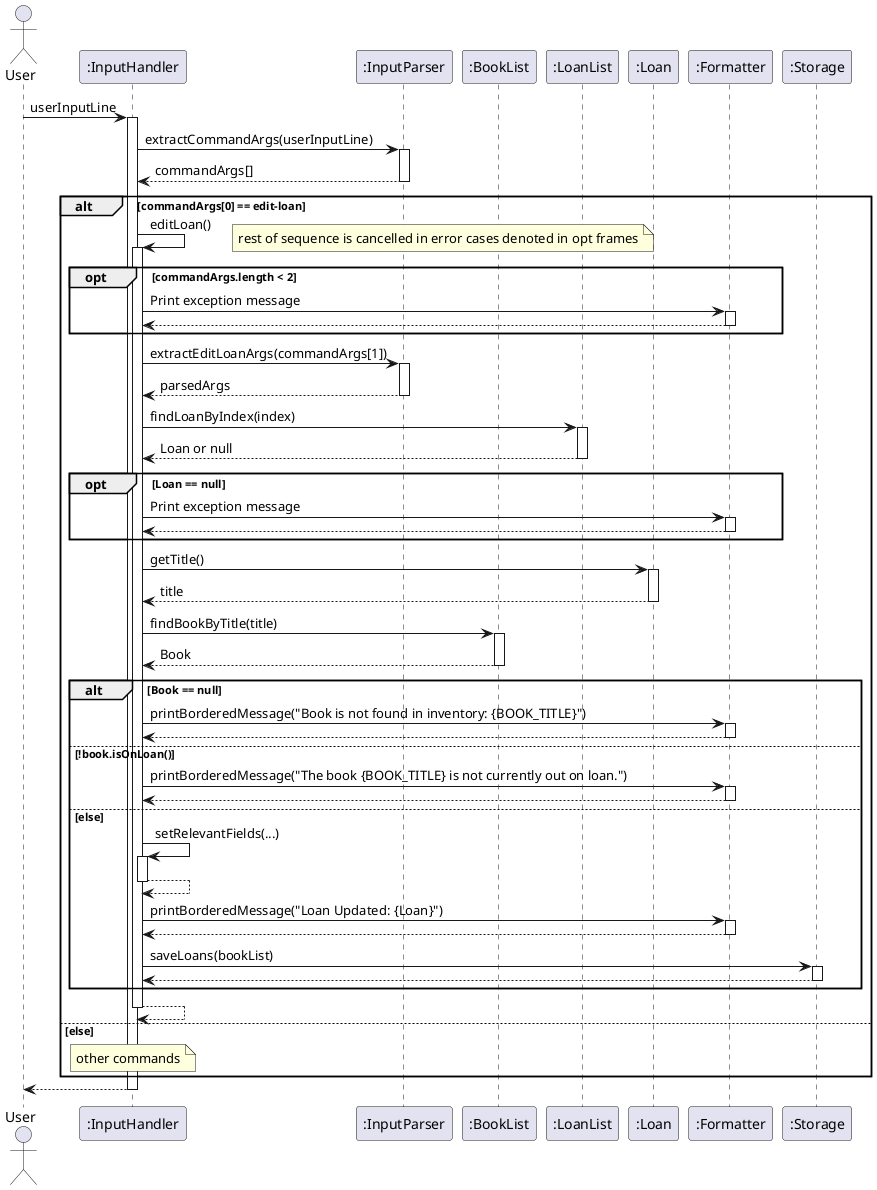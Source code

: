 @startuml
actor User
participant InputHandler as ":InputHandler"
participant InputParser as ":InputParser"
participant BookList as ":BookList"
participant LoanList as ":LoanList"
participant Loan as ":Loan"
participant Formatter as ":Formatter"
participant Storage as ":Storage"

User -> InputHandler: userInputLine
activate InputHandler

InputHandler -> InputParser: extractCommandArgs(userInputLine)
activate InputParser

InputParser --> InputHandler: commandArgs[]
deactivate InputParser

alt commandArgs[0] == edit-loan
    InputHandler -> InputHandler : editLoan()
    activate InputHandler

    opt commandArgs.length < 2
        note right
        rest of sequence is cancelled in error cases denoted in opt frames
        end note
        InputHandler -> Formatter: Print exception message
        activate Formatter
        Formatter --> InputHandler
        deactivate Formatter
    end
    InputHandler -> InputParser: extractEditLoanArgs(commandArgs[1])
    activate InputParser

    InputParser --> InputHandler: parsedArgs
    deactivate InputParser

    InputHandler -> LoanList: findLoanByIndex(index)
    activate LoanList

    LoanList --> InputHandler: Loan or null
    deactivate LoanList
    opt Loan == null
    InputHandler -> Formatter: Print exception message
    activate Formatter
    Formatter --> InputHandler
    deactivate Formatter
    end
    InputHandler -> Loan: getTitle()
    activate Loan

    Loan --> InputHandler: title
    deactivate Loan

    InputHandler -> BookList: findBookByTitle(title)
    activate BookList

    BookList --> InputHandler: Book
    deactivate BookList

        alt Book == null
            InputHandler -> Formatter: printBorderedMessage("Book is not found in inventory: {BOOK_TITLE}")
            activate Formatter
            Formatter --> InputHandler
            deactivate Formatter
        
        else !book.isOnLoan()
            InputHandler -> Formatter: printBorderedMessage("The book {BOOK_TITLE} is not currently out on loan.")
            activate Formatter
            Formatter --> InputHandler
            deactivate Formatter
        
        else else
            InputHandler -> InputHandler : setRelevantFields(...)
            activate InputHandler
            InputHandler --> InputHandler
            deactivate InputHandler       

            InputHandler -> Formatter: printBorderedMessage("Loan Updated: {Loan}")
            activate Formatter
            Formatter --> InputHandler
            deactivate Formatter

            InputHandler -> Storage: saveLoans(bookList)
            activate Storage
            Storage --> InputHandler
            deactivate Storage

        end


InputHandler --> InputHandler
deactivate InputHandler

else else
    note over InputHandler : other commands
end


InputHandler --> User
deactivate InputHandler
@enduml